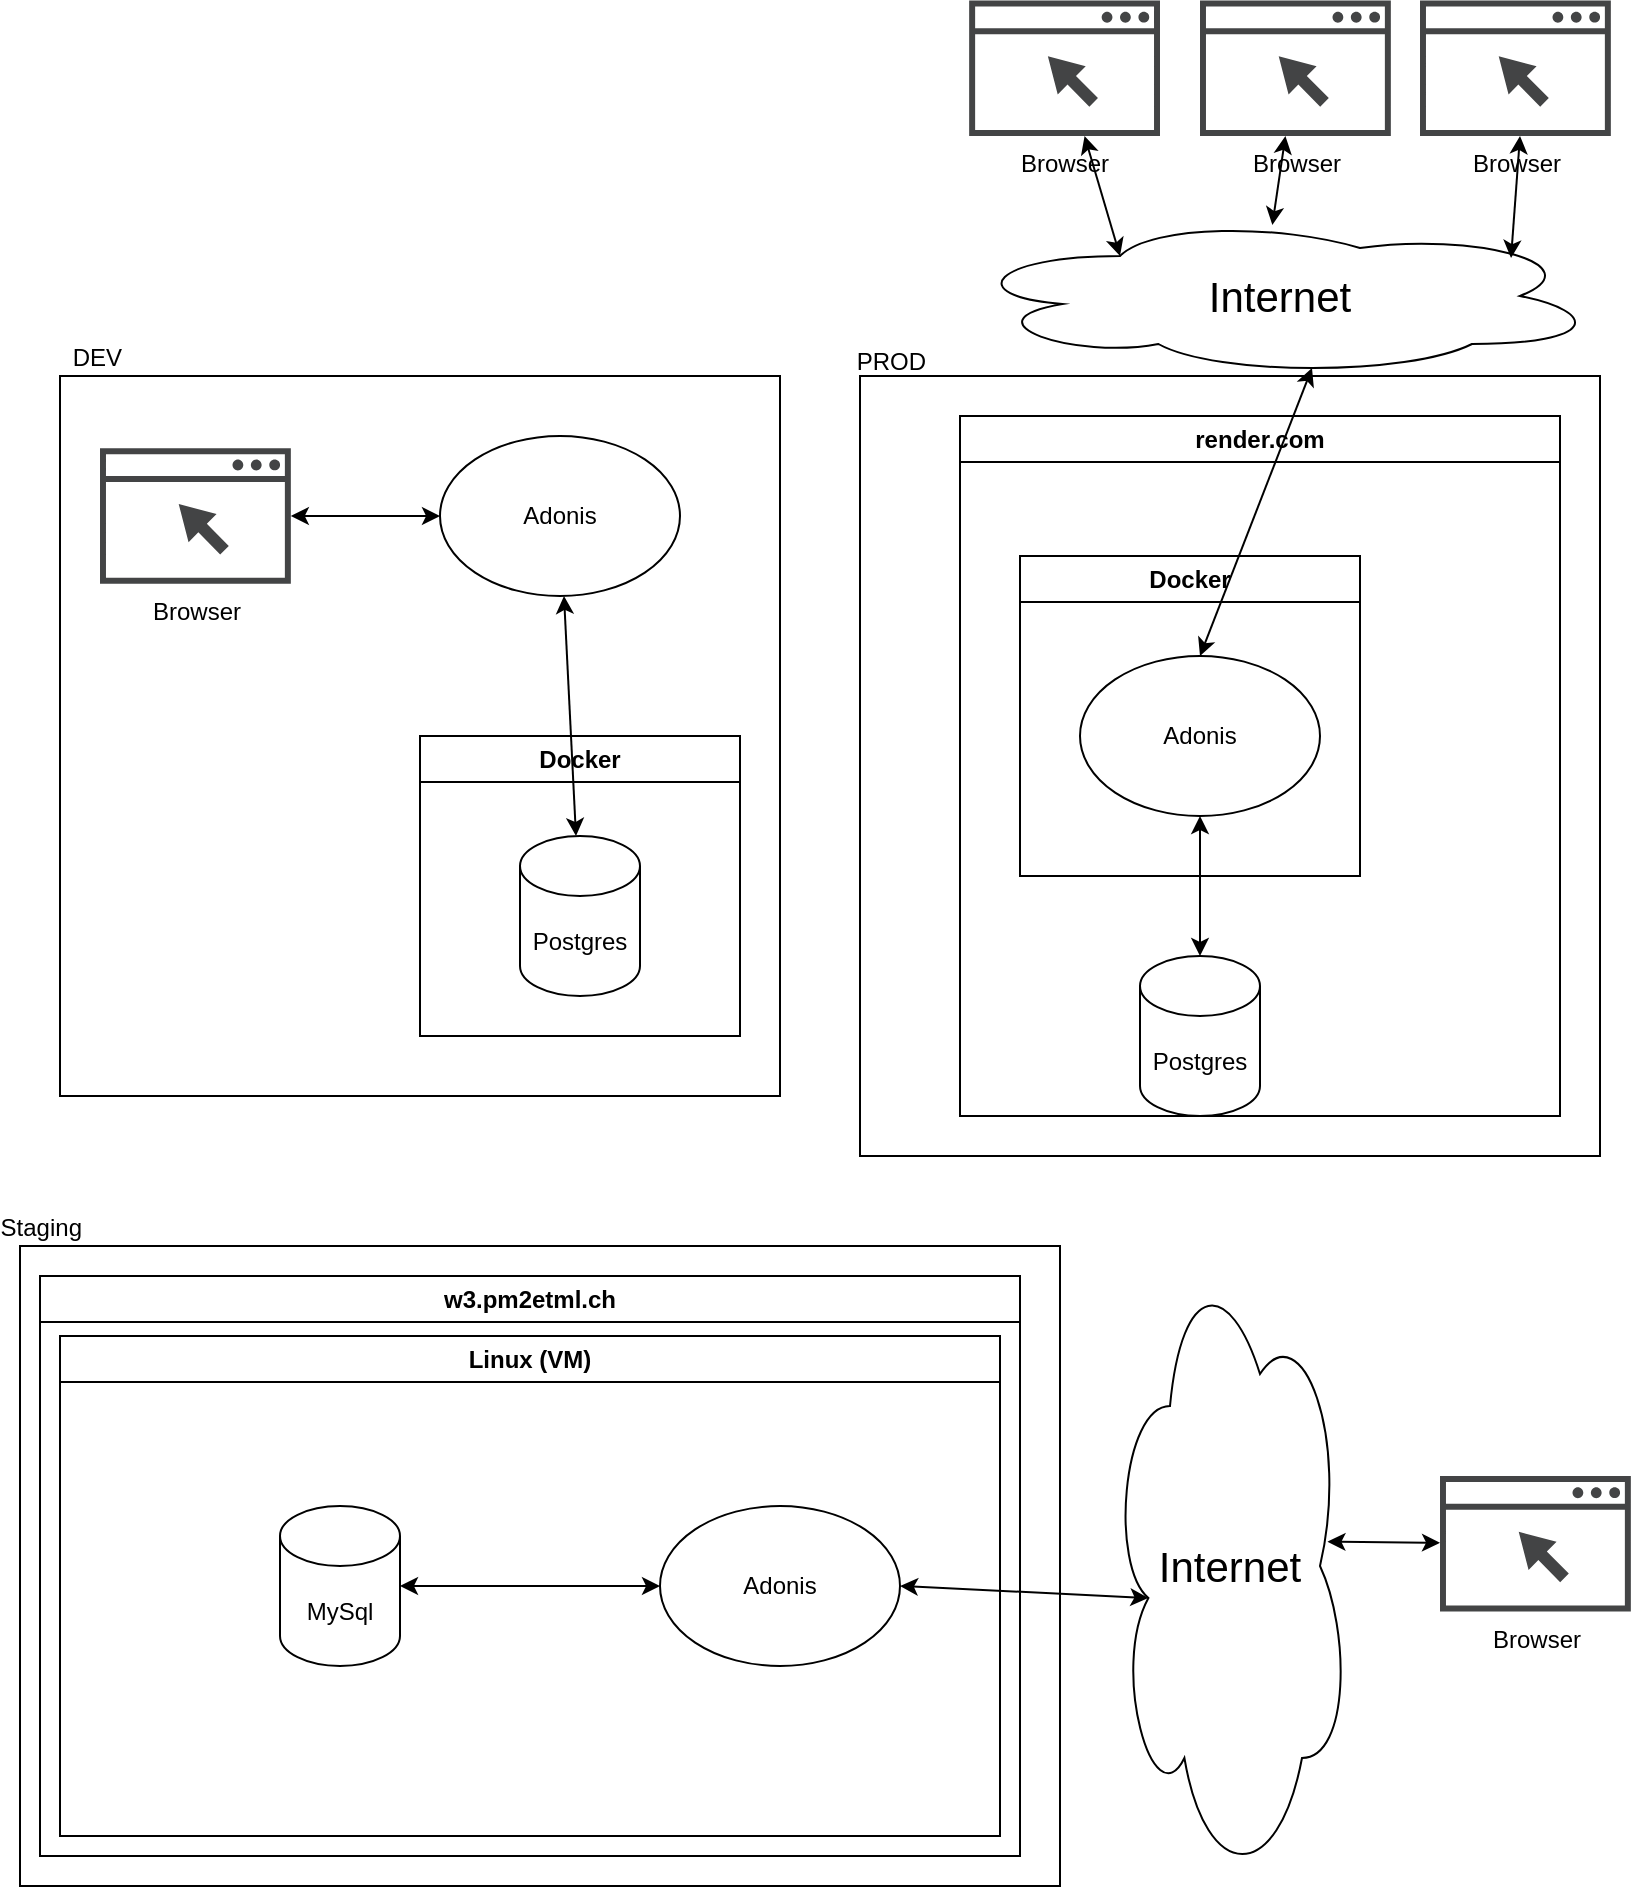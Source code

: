 <mxfile version="27.1.1">
  <diagram name="Page-1" id="5RL1hl81KmOMge7Opd2T">
    <mxGraphModel dx="974" dy="542" grid="1" gridSize="10" guides="1" tooltips="1" connect="1" arrows="1" fold="1" page="1" pageScale="1" pageWidth="850" pageHeight="1100" math="0" shadow="0">
      <root>
        <mxCell id="0" />
        <mxCell id="1" parent="0" />
        <mxCell id="_hWqxHcxUIVWmusBWjPr-1" value="Staging" style="rounded=0;whiteSpace=wrap;html=1;labelPosition=left;verticalLabelPosition=top;align=right;verticalAlign=bottom;spacingRight=-33;" parent="1" vertex="1">
          <mxGeometry x="30" y="635" width="520" height="320" as="geometry" />
        </mxCell>
        <mxCell id="_hWqxHcxUIVWmusBWjPr-2" value="DEV" style="rounded=0;whiteSpace=wrap;html=1;labelPosition=left;verticalLabelPosition=top;align=right;verticalAlign=bottom;spacingRight=-33;" parent="1" vertex="1">
          <mxGeometry x="50" y="200" width="360" height="360" as="geometry" />
        </mxCell>
        <mxCell id="_hWqxHcxUIVWmusBWjPr-3" value="PROD" style="rounded=0;whiteSpace=wrap;html=1;labelPosition=left;verticalLabelPosition=top;align=right;verticalAlign=bottom;spacing=0;spacingLeft=0;spacingRight=-33;" parent="1" vertex="1">
          <mxGeometry x="450" y="200" width="370" height="390" as="geometry" />
        </mxCell>
        <mxCell id="_hWqxHcxUIVWmusBWjPr-4" value="Docker" style="swimlane;whiteSpace=wrap;html=1;" parent="1" vertex="1">
          <mxGeometry x="230" y="380" width="160" height="150" as="geometry" />
        </mxCell>
        <mxCell id="_hWqxHcxUIVWmusBWjPr-5" value="&lt;div&gt;Postgres&lt;/div&gt;" style="shape=cylinder3;whiteSpace=wrap;html=1;boundedLbl=1;backgroundOutline=1;size=15;" parent="_hWqxHcxUIVWmusBWjPr-4" vertex="1">
          <mxGeometry x="50" y="50" width="60" height="80" as="geometry" />
        </mxCell>
        <mxCell id="_hWqxHcxUIVWmusBWjPr-9" value="Browser" style="sketch=0;pointerEvents=1;shadow=0;dashed=0;html=1;strokeColor=none;fillColor=#434445;aspect=fixed;labelPosition=center;verticalLabelPosition=bottom;verticalAlign=top;align=center;outlineConnect=0;shape=mxgraph.vvd.web_browser;" parent="1" vertex="1">
          <mxGeometry x="70" y="236.13" width="95.42" height="67.75" as="geometry" />
        </mxCell>
        <mxCell id="_hWqxHcxUIVWmusBWjPr-10" value="Adonis" style="ellipse;whiteSpace=wrap;html=1;" parent="1" vertex="1">
          <mxGeometry x="240" y="230" width="120" height="80" as="geometry" />
        </mxCell>
        <mxCell id="_hWqxHcxUIVWmusBWjPr-11" value="" style="endArrow=classic;startArrow=classic;html=1;rounded=0;" parent="1" source="_hWqxHcxUIVWmusBWjPr-10" target="_hWqxHcxUIVWmusBWjPr-5" edge="1">
          <mxGeometry width="50" height="50" relative="1" as="geometry">
            <mxPoint x="130" y="430" as="sourcePoint" />
            <mxPoint x="180" y="380" as="targetPoint" />
          </mxGeometry>
        </mxCell>
        <mxCell id="_hWqxHcxUIVWmusBWjPr-13" value="" style="endArrow=classic;startArrow=classic;html=1;rounded=0;entryX=0;entryY=0.5;entryDx=0;entryDy=0;" parent="1" source="_hWqxHcxUIVWmusBWjPr-9" target="_hWqxHcxUIVWmusBWjPr-10" edge="1">
          <mxGeometry width="50" height="50" relative="1" as="geometry">
            <mxPoint x="80" y="310" as="sourcePoint" />
            <mxPoint x="130" y="260" as="targetPoint" />
          </mxGeometry>
        </mxCell>
        <mxCell id="_hWqxHcxUIVWmusBWjPr-14" value="Docker" style="swimlane;whiteSpace=wrap;html=1;" parent="1" vertex="1">
          <mxGeometry x="530" y="290" width="170" height="160" as="geometry" />
        </mxCell>
        <mxCell id="_hWqxHcxUIVWmusBWjPr-18" value="Browser" style="sketch=0;pointerEvents=1;shadow=0;dashed=0;html=1;strokeColor=none;fillColor=#434445;aspect=fixed;labelPosition=center;verticalLabelPosition=bottom;verticalAlign=top;align=center;outlineConnect=0;shape=mxgraph.vvd.web_browser;" parent="1" vertex="1">
          <mxGeometry x="504.58" y="12.25" width="95.42" height="67.75" as="geometry" />
        </mxCell>
        <mxCell id="_hWqxHcxUIVWmusBWjPr-19" value="Browser" style="sketch=0;pointerEvents=1;shadow=0;dashed=0;html=1;strokeColor=none;fillColor=#434445;aspect=fixed;labelPosition=center;verticalLabelPosition=bottom;verticalAlign=top;align=center;outlineConnect=0;shape=mxgraph.vvd.web_browser;" parent="1" vertex="1">
          <mxGeometry x="620" y="12.25" width="95.42" height="67.75" as="geometry" />
        </mxCell>
        <mxCell id="_hWqxHcxUIVWmusBWjPr-25" value="Browser" style="sketch=0;pointerEvents=1;shadow=0;dashed=0;html=1;strokeColor=none;fillColor=#434445;aspect=fixed;labelPosition=center;verticalLabelPosition=bottom;verticalAlign=top;align=center;outlineConnect=0;shape=mxgraph.vvd.web_browser;" parent="1" vertex="1">
          <mxGeometry x="730" y="12.25" width="95.42" height="67.75" as="geometry" />
        </mxCell>
        <mxCell id="_hWqxHcxUIVWmusBWjPr-30" value="Internet" style="ellipse;shape=cloud;whiteSpace=wrap;html=1;fontSize=21;" parent="1" vertex="1">
          <mxGeometry x="500" y="120" width="320" height="80" as="geometry" />
        </mxCell>
        <mxCell id="_hWqxHcxUIVWmusBWjPr-31" value="" style="endArrow=classic;startArrow=classic;html=1;rounded=0;exitX=0.25;exitY=0.25;exitDx=0;exitDy=0;exitPerimeter=0;" parent="1" source="_hWqxHcxUIVWmusBWjPr-30" target="_hWqxHcxUIVWmusBWjPr-18" edge="1">
          <mxGeometry width="50" height="50" relative="1" as="geometry">
            <mxPoint x="370" y="80" as="sourcePoint" />
            <mxPoint x="420" y="30" as="targetPoint" />
          </mxGeometry>
        </mxCell>
        <mxCell id="_hWqxHcxUIVWmusBWjPr-32" value="" style="endArrow=classic;startArrow=classic;html=1;rounded=0;exitX=0.488;exitY=0.056;exitDx=0;exitDy=0;exitPerimeter=0;" parent="1" source="_hWqxHcxUIVWmusBWjPr-30" target="_hWqxHcxUIVWmusBWjPr-19" edge="1">
          <mxGeometry width="50" height="50" relative="1" as="geometry">
            <mxPoint x="260" y="130" as="sourcePoint" />
            <mxPoint x="310" y="80" as="targetPoint" />
          </mxGeometry>
        </mxCell>
        <mxCell id="_hWqxHcxUIVWmusBWjPr-33" value="" style="endArrow=classic;startArrow=classic;html=1;rounded=0;entryX=0.524;entryY=1;entryDx=0;entryDy=0;entryPerimeter=0;exitX=0.861;exitY=0.263;exitDx=0;exitDy=0;exitPerimeter=0;" parent="1" source="_hWqxHcxUIVWmusBWjPr-30" target="_hWqxHcxUIVWmusBWjPr-25" edge="1">
          <mxGeometry width="50" height="50" relative="1" as="geometry">
            <mxPoint x="770" y="230" as="sourcePoint" />
            <mxPoint x="820" y="180" as="targetPoint" />
          </mxGeometry>
        </mxCell>
        <mxCell id="_hWqxHcxUIVWmusBWjPr-35" value="w3.pm2etml.ch" style="swimlane;whiteSpace=wrap;html=1;" parent="1" vertex="1">
          <mxGeometry x="40" y="650" width="490" height="290" as="geometry" />
        </mxCell>
        <mxCell id="_hWqxHcxUIVWmusBWjPr-36" value="Linux (VM)" style="swimlane;whiteSpace=wrap;html=1;" parent="_hWqxHcxUIVWmusBWjPr-35" vertex="1">
          <mxGeometry x="10" y="30" width="470" height="250" as="geometry" />
        </mxCell>
        <mxCell id="_hWqxHcxUIVWmusBWjPr-37" value="MySql" style="shape=cylinder3;whiteSpace=wrap;html=1;boundedLbl=1;backgroundOutline=1;size=15;" parent="_hWqxHcxUIVWmusBWjPr-36" vertex="1">
          <mxGeometry x="110" y="85" width="60" height="80" as="geometry" />
        </mxCell>
        <mxCell id="_hWqxHcxUIVWmusBWjPr-38" value="Adonis" style="ellipse;whiteSpace=wrap;html=1;" parent="_hWqxHcxUIVWmusBWjPr-36" vertex="1">
          <mxGeometry x="300" y="85" width="120" height="80" as="geometry" />
        </mxCell>
        <mxCell id="_hWqxHcxUIVWmusBWjPr-39" value="" style="endArrow=classic;startArrow=classic;html=1;rounded=0;entryX=1;entryY=0.5;entryDx=0;entryDy=0;entryPerimeter=0;exitX=0;exitY=0.5;exitDx=0;exitDy=0;" parent="_hWqxHcxUIVWmusBWjPr-36" source="_hWqxHcxUIVWmusBWjPr-38" target="_hWqxHcxUIVWmusBWjPr-37" edge="1">
          <mxGeometry width="50" height="50" relative="1" as="geometry">
            <mxPoint x="230" y="220" as="sourcePoint" />
            <mxPoint x="280" y="170" as="targetPoint" />
          </mxGeometry>
        </mxCell>
        <mxCell id="_hWqxHcxUIVWmusBWjPr-40" value="Browser" style="sketch=0;pointerEvents=1;shadow=0;dashed=0;html=1;strokeColor=none;fillColor=#434445;aspect=fixed;labelPosition=center;verticalLabelPosition=bottom;verticalAlign=top;align=center;outlineConnect=0;shape=mxgraph.vvd.web_browser;" parent="1" vertex="1">
          <mxGeometry x="740" y="750" width="95.42" height="67.75" as="geometry" />
        </mxCell>
        <mxCell id="_hWqxHcxUIVWmusBWjPr-41" value="Internet" style="ellipse;shape=cloud;whiteSpace=wrap;html=1;fontSize=21;" parent="1" vertex="1">
          <mxGeometry x="575" y="635" width="120" height="320" as="geometry" />
        </mxCell>
        <mxCell id="_hWqxHcxUIVWmusBWjPr-42" value="" style="endArrow=classic;startArrow=classic;html=1;rounded=0;exitX=0.906;exitY=0.462;exitDx=0;exitDy=0;exitPerimeter=0;" parent="1" source="_hWqxHcxUIVWmusBWjPr-41" target="_hWqxHcxUIVWmusBWjPr-40" edge="1">
          <mxGeometry width="50" height="50" relative="1" as="geometry">
            <mxPoint x="620" y="840" as="sourcePoint" />
            <mxPoint x="670" y="790" as="targetPoint" />
          </mxGeometry>
        </mxCell>
        <mxCell id="_hWqxHcxUIVWmusBWjPr-43" value="" style="endArrow=classic;startArrow=classic;html=1;rounded=0;entryX=0.16;entryY=0.55;entryDx=0;entryDy=0;entryPerimeter=0;exitX=1;exitY=0.5;exitDx=0;exitDy=0;" parent="1" source="_hWqxHcxUIVWmusBWjPr-38" target="_hWqxHcxUIVWmusBWjPr-41" edge="1">
          <mxGeometry width="50" height="50" relative="1" as="geometry">
            <mxPoint x="460" y="900" as="sourcePoint" />
            <mxPoint x="510" y="850" as="targetPoint" />
          </mxGeometry>
        </mxCell>
        <mxCell id="vecMIycyhERsaJmeJFVA-1" value="render.com" style="swimlane;whiteSpace=wrap;html=1;" vertex="1" parent="1">
          <mxGeometry x="500" y="220" width="300" height="350" as="geometry" />
        </mxCell>
        <mxCell id="_hWqxHcxUIVWmusBWjPr-16" value="Adonis" style="ellipse;whiteSpace=wrap;html=1;" parent="vecMIycyhERsaJmeJFVA-1" vertex="1">
          <mxGeometry x="60" y="120" width="120" height="80" as="geometry" />
        </mxCell>
        <mxCell id="_hWqxHcxUIVWmusBWjPr-15" value="Postgres" style="shape=cylinder3;whiteSpace=wrap;html=1;boundedLbl=1;backgroundOutline=1;size=15;" parent="vecMIycyhERsaJmeJFVA-1" vertex="1">
          <mxGeometry x="90" y="270" width="60" height="80" as="geometry" />
        </mxCell>
        <mxCell id="_hWqxHcxUIVWmusBWjPr-17" value="" style="endArrow=classic;startArrow=classic;html=1;rounded=0;entryX=0.5;entryY=1;entryDx=0;entryDy=0;exitX=0.5;exitY=0;exitDx=0;exitDy=0;exitPerimeter=0;" parent="vecMIycyhERsaJmeJFVA-1" source="_hWqxHcxUIVWmusBWjPr-15" target="_hWqxHcxUIVWmusBWjPr-16" edge="1">
          <mxGeometry width="50" height="50" relative="1" as="geometry">
            <mxPoint x="60" y="290" as="sourcePoint" />
            <mxPoint x="110" y="240" as="targetPoint" />
          </mxGeometry>
        </mxCell>
        <mxCell id="vecMIycyhERsaJmeJFVA-2" value="" style="endArrow=classic;startArrow=classic;html=1;rounded=0;exitX=0.5;exitY=0;exitDx=0;exitDy=0;entryX=0.55;entryY=0.95;entryDx=0;entryDy=0;entryPerimeter=0;" edge="1" parent="1" source="_hWqxHcxUIVWmusBWjPr-16" target="_hWqxHcxUIVWmusBWjPr-30">
          <mxGeometry width="50" height="50" relative="1" as="geometry">
            <mxPoint x="610" y="250" as="sourcePoint" />
            <mxPoint x="660" y="200" as="targetPoint" />
          </mxGeometry>
        </mxCell>
      </root>
    </mxGraphModel>
  </diagram>
</mxfile>
